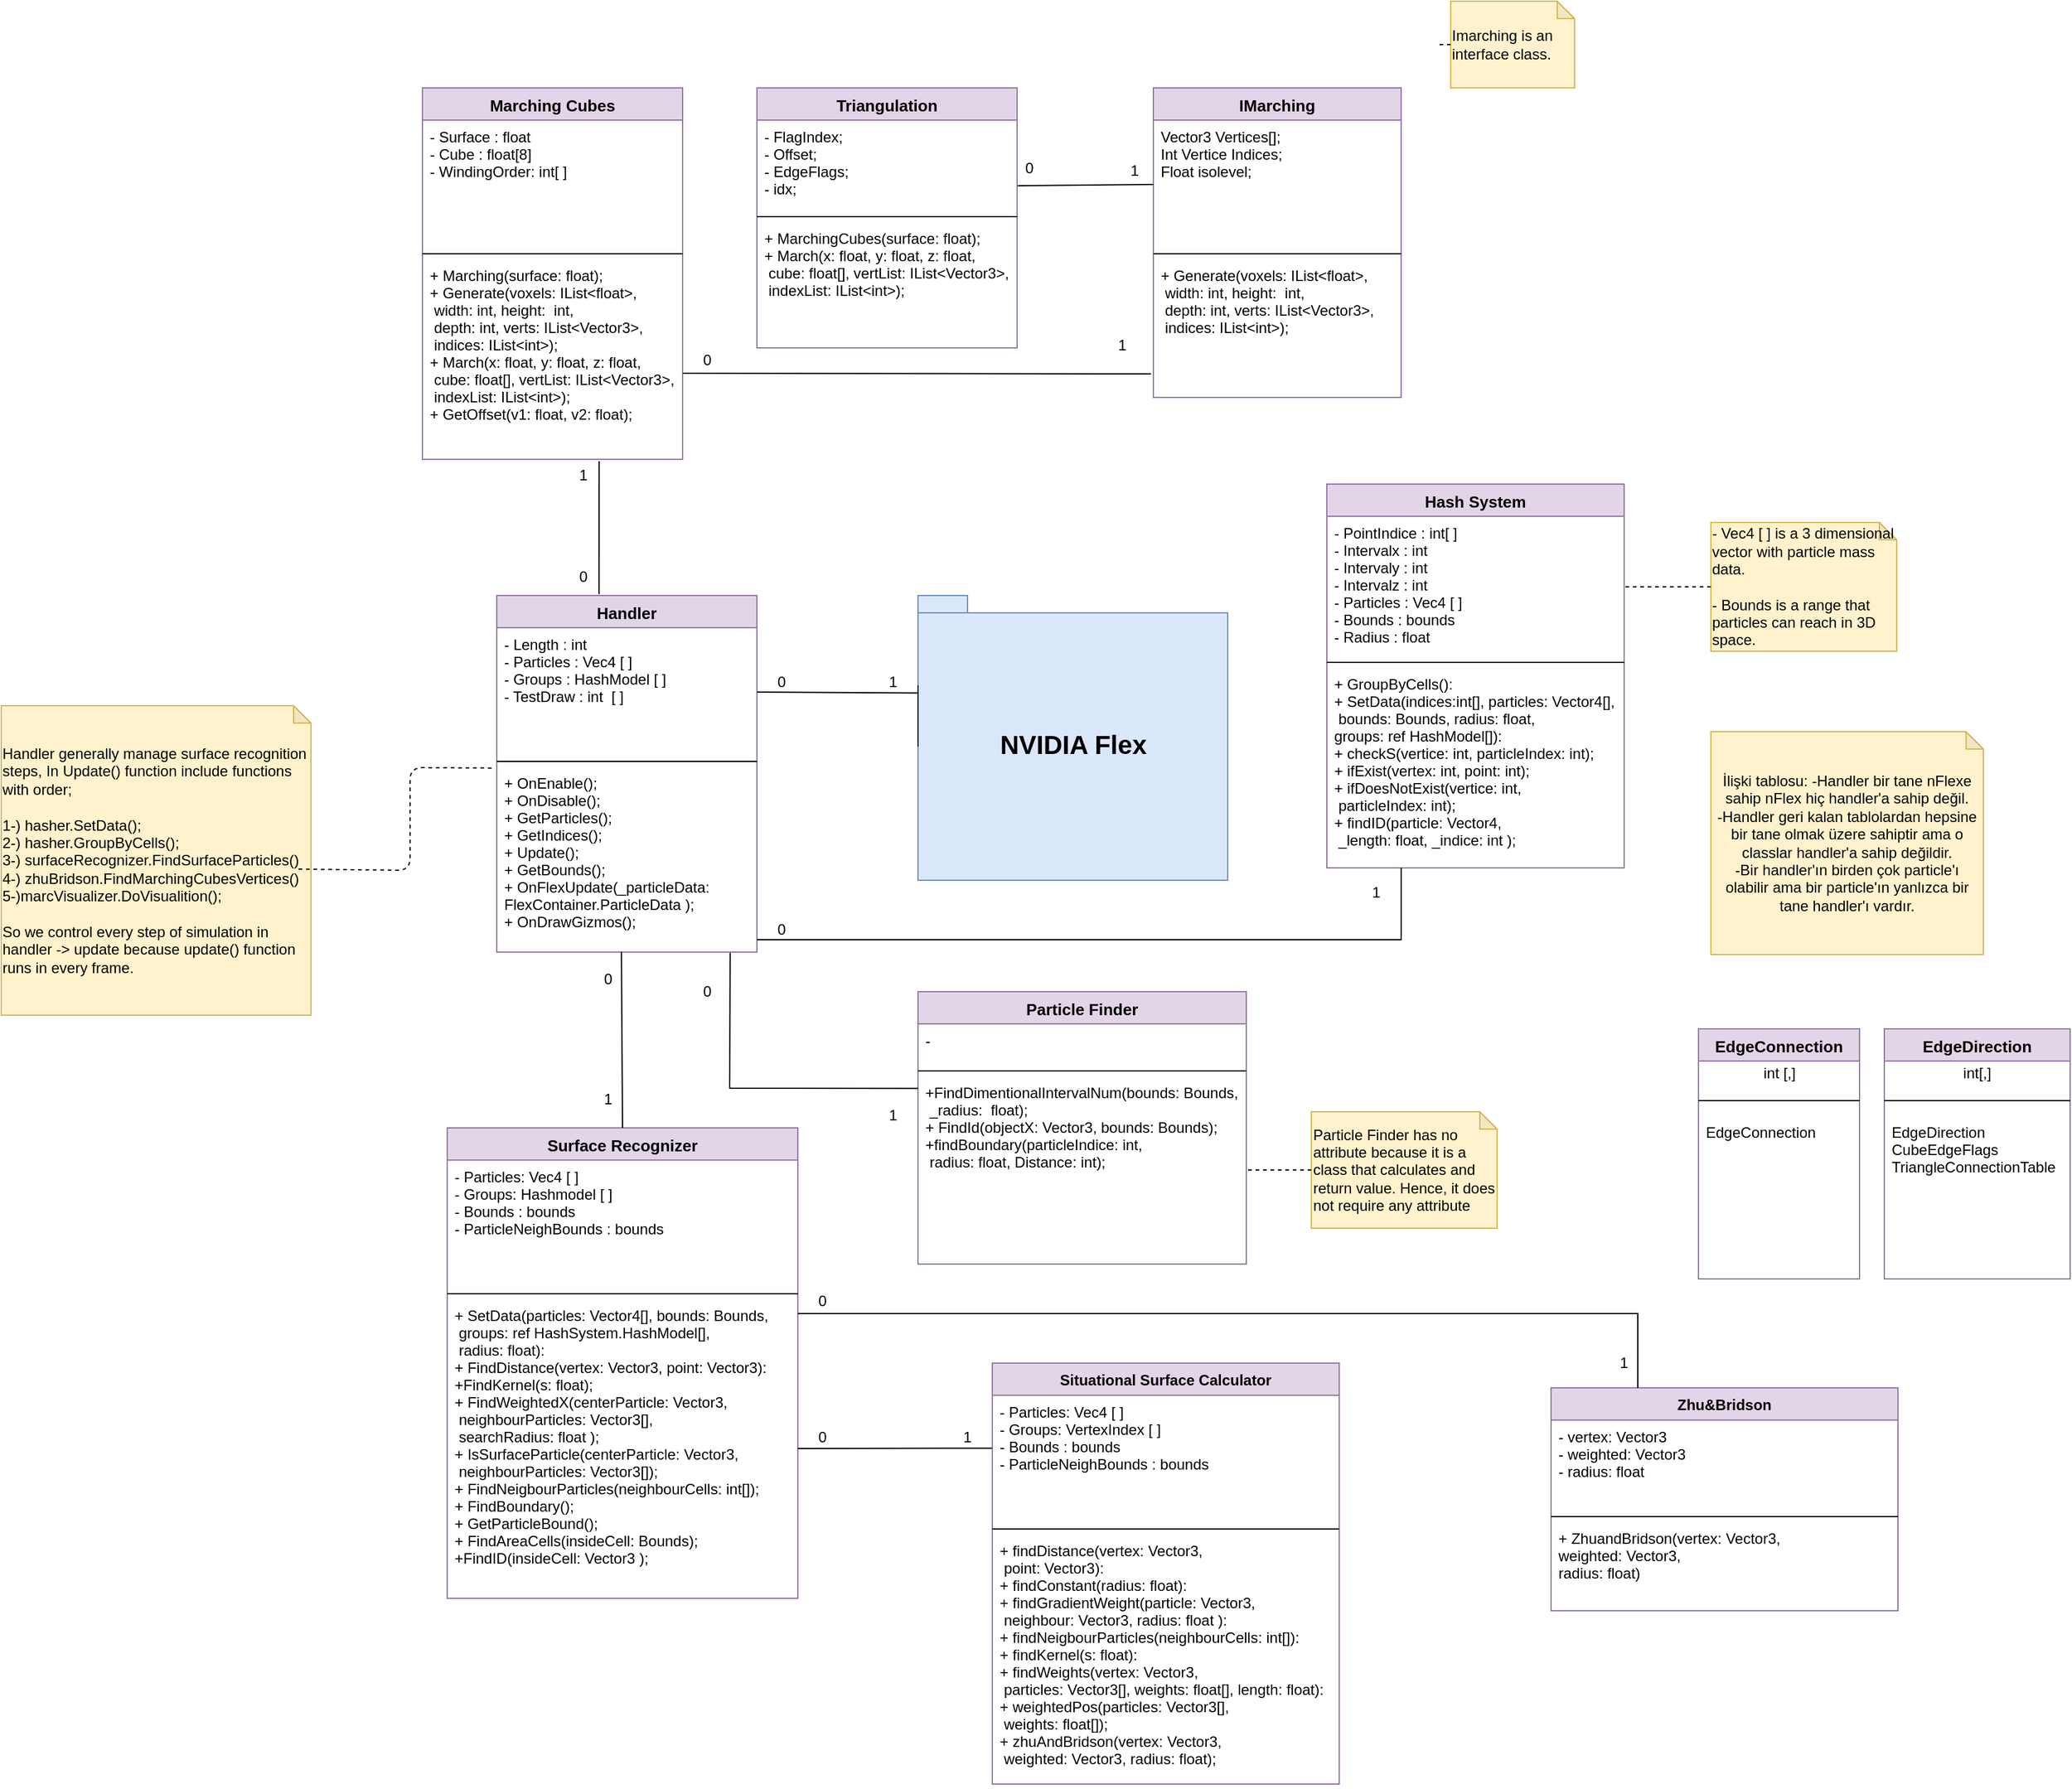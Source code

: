 <mxfile version="12.8.4" type="device"><diagram id="T9BTe3iw_ScUxKyrIGR0" name="Page-1"><mxGraphModel dx="2048" dy="1856" grid="1" gridSize="10" guides="1" tooltips="1" connect="1" arrows="1" fold="1" page="1" pageScale="1" pageWidth="827" pageHeight="1169" math="0" shadow="0"><root><mxCell id="0"/><mxCell id="1" parent="0"/><mxCell id="y9BDnvYRPNhhjHv-2WDC-1" value="Particle Finder" style="swimlane;fontStyle=1;align=center;verticalAlign=top;childLayout=stackLayout;horizontal=1;startSize=26;horizontalStack=0;resizeParent=1;resizeParentMax=0;resizeLast=0;collapsible=1;marginBottom=0;fillColor=#e1d5e7;strokeColor=#9673a6;fontSize=13;" parent="1" vertex="1"><mxGeometry x="730" y="-180" width="265" height="220" as="geometry"/></mxCell><mxCell id="y9BDnvYRPNhhjHv-2WDC-2" value="-" style="text;strokeColor=none;fillColor=none;align=left;verticalAlign=top;spacingLeft=4;spacingRight=4;overflow=hidden;rotatable=0;points=[[0,0.5],[1,0.5]];portConstraint=eastwest;" parent="y9BDnvYRPNhhjHv-2WDC-1" vertex="1"><mxGeometry y="26" width="265" height="34" as="geometry"/></mxCell><mxCell id="y9BDnvYRPNhhjHv-2WDC-3" value="" style="line;strokeWidth=1;fillColor=none;align=left;verticalAlign=middle;spacingTop=-1;spacingLeft=3;spacingRight=3;rotatable=0;labelPosition=right;points=[];portConstraint=eastwest;" parent="y9BDnvYRPNhhjHv-2WDC-1" vertex="1"><mxGeometry y="60" width="265" height="8" as="geometry"/></mxCell><mxCell id="y9BDnvYRPNhhjHv-2WDC-4" value="+FindDimentionalIntervalNum(bounds: Bounds,&#10; _radius:  float);&#10;+ FindId(objectX: Vector3, bounds: Bounds);&#10;+findBoundary(particleIndice: int,&#10; radius: float, Distance: int);" style="text;strokeColor=none;fillColor=none;align=left;verticalAlign=top;spacingLeft=4;spacingRight=4;overflow=hidden;rotatable=0;points=[[0,0.5],[1,0.5]];portConstraint=eastwest;" parent="y9BDnvYRPNhhjHv-2WDC-1" vertex="1"><mxGeometry y="68" width="265" height="152" as="geometry"/></mxCell><mxCell id="y9BDnvYRPNhhjHv-2WDC-5" value="Hash System" style="swimlane;fontStyle=1;align=center;verticalAlign=top;childLayout=stackLayout;horizontal=1;startSize=26;horizontalStack=0;resizeParent=1;resizeParentMax=0;resizeLast=0;collapsible=1;marginBottom=0;fillColor=#e1d5e7;strokeColor=#9673a6;fontSize=13;" parent="1" vertex="1"><mxGeometry x="1060" y="-590" width="240" height="310" as="geometry"/></mxCell><mxCell id="y9BDnvYRPNhhjHv-2WDC-6" value="- PointIndice : int[ ]&#10;- Intervalx : int&#10;- Intervaly : int&#10;- Intervalz : int&#10;- Particles : Vec4 [ ]&#10;- Bounds : bounds&#10;- Radius : float" style="text;strokeColor=none;fillColor=none;align=left;verticalAlign=top;spacingLeft=4;spacingRight=4;overflow=hidden;rotatable=0;points=[[0,0.5],[1,0.5]];portConstraint=eastwest;" parent="y9BDnvYRPNhhjHv-2WDC-5" vertex="1"><mxGeometry y="26" width="240" height="114" as="geometry"/></mxCell><mxCell id="y9BDnvYRPNhhjHv-2WDC-7" value="" style="line;strokeWidth=1;fillColor=none;align=left;verticalAlign=middle;spacingTop=-1;spacingLeft=3;spacingRight=3;rotatable=0;labelPosition=right;points=[];portConstraint=eastwest;" parent="y9BDnvYRPNhhjHv-2WDC-5" vertex="1"><mxGeometry y="140" width="240" height="8" as="geometry"/></mxCell><mxCell id="y9BDnvYRPNhhjHv-2WDC-8" value="+ GroupByCells():&#10;+ SetData(indices:int[], particles: Vector4[],&#10; bounds: Bounds, radius: float,&#10;groups: ref HashModel[]): &#10;+ checkS(vertice: int, particleIndex: int);&#10;+ ifExist(vertex: int, point: int);&#10;+ ifDoesNotExist(vertice: int,&#10; particleIndex: int);&#10;+ findID(particle: Vector4,&#10; _length: float, _indice: int );" style="text;strokeColor=none;fillColor=none;align=left;verticalAlign=top;spacingLeft=4;spacingRight=4;overflow=hidden;rotatable=0;points=[[0,0.5],[1,0.5]];portConstraint=eastwest;" parent="y9BDnvYRPNhhjHv-2WDC-5" vertex="1"><mxGeometry y="148" width="240" height="162" as="geometry"/></mxCell><mxCell id="y9BDnvYRPNhhjHv-2WDC-9" value="Surface Recognizer" style="swimlane;fontStyle=1;align=center;verticalAlign=top;childLayout=stackLayout;horizontal=1;startSize=26;horizontalStack=0;resizeParent=1;resizeParentMax=0;resizeLast=0;collapsible=1;marginBottom=0;fillColor=#e1d5e7;strokeColor=#9673a6;fontSize=13;" parent="1" vertex="1"><mxGeometry x="350" y="-70" width="283" height="380" as="geometry"/></mxCell><mxCell id="y9BDnvYRPNhhjHv-2WDC-10" value="- Particles: Vec4 [ ]&#10;- Groups: Hashmodel [ ]&#10;- Bounds : bounds&#10;- ParticleNeighBounds : bounds" style="text;strokeColor=none;fillColor=none;align=left;verticalAlign=top;spacingLeft=4;spacingRight=4;overflow=hidden;rotatable=0;points=[[0,0.5],[1,0.5]];portConstraint=eastwest;fontStyle=0" parent="y9BDnvYRPNhhjHv-2WDC-9" vertex="1"><mxGeometry y="26" width="283" height="104" as="geometry"/></mxCell><mxCell id="y9BDnvYRPNhhjHv-2WDC-11" value="" style="line;strokeWidth=1;fillColor=none;align=left;verticalAlign=middle;spacingTop=-1;spacingLeft=3;spacingRight=3;rotatable=0;labelPosition=right;points=[];portConstraint=eastwest;" parent="y9BDnvYRPNhhjHv-2WDC-9" vertex="1"><mxGeometry y="130" width="283" height="8" as="geometry"/></mxCell><mxCell id="y9BDnvYRPNhhjHv-2WDC-12" value="+ SetData(particles: Vector4[], bounds: Bounds,&#10; groups: ref HashSystem.HashModel[],&#10; radius: float):&#10;+ FindDistance(vertex: Vector3, point: Vector3):&#10;+FindKernel(s: float); &#10;+ FindWeightedX(centerParticle: Vector3,&#10; neighbourParticles: Vector3[],&#10; searchRadius: float );&#10;+ IsSurfaceParticle(centerParticle: Vector3,&#10; neighbourParticles: Vector3[]);&#10;+ FindNeigbourParticles(neighbourCells: int[]);&#10;+ FindBoundary();&#10;+ GetParticleBound();&#10;+ FindAreaCells(insideCell: Bounds);&#10;+FindID(insideCell: Vector3 );&#10;" style="text;strokeColor=none;fillColor=none;align=left;verticalAlign=top;spacingLeft=4;spacingRight=4;overflow=hidden;rotatable=0;points=[[0,0.5],[1,0.5]];portConstraint=eastwest;" parent="y9BDnvYRPNhhjHv-2WDC-9" vertex="1"><mxGeometry y="138" width="283" height="242" as="geometry"/></mxCell><mxCell id="y9BDnvYRPNhhjHv-2WDC-13" value="Situational Surface Calculator" style="swimlane;fontStyle=1;align=center;verticalAlign=top;childLayout=stackLayout;horizontal=1;startSize=26;horizontalStack=0;resizeParent=1;resizeParentMax=0;resizeLast=0;collapsible=1;marginBottom=0;fillColor=#e1d5e7;strokeColor=#9673a6;" parent="1" vertex="1"><mxGeometry x="790" y="120" width="280" height="340" as="geometry"/></mxCell><mxCell id="y9BDnvYRPNhhjHv-2WDC-14" value="- Particles: Vec4 [ ]&#10;- Groups: VertexIndex [ ]&#10;- Bounds : bounds&#10;- ParticleNeighBounds : bounds" style="text;strokeColor=none;fillColor=none;align=left;verticalAlign=top;spacingLeft=4;spacingRight=4;overflow=hidden;rotatable=0;points=[[0,0.5],[1,0.5]];portConstraint=eastwest;" parent="y9BDnvYRPNhhjHv-2WDC-13" vertex="1"><mxGeometry y="26" width="280" height="104" as="geometry"/></mxCell><mxCell id="y9BDnvYRPNhhjHv-2WDC-15" value="" style="line;strokeWidth=1;fillColor=none;align=left;verticalAlign=middle;spacingTop=-1;spacingLeft=3;spacingRight=3;rotatable=0;labelPosition=right;points=[];portConstraint=eastwest;" parent="y9BDnvYRPNhhjHv-2WDC-13" vertex="1"><mxGeometry y="130" width="280" height="8" as="geometry"/></mxCell><mxCell id="y9BDnvYRPNhhjHv-2WDC-16" value="+ findDistance(vertex: Vector3,&#10; point: Vector3):&#10;+ findConstant(radius: float):&#10;+ findGradientWeight(particle: Vector3,&#10; neighbour: Vector3, radius: float ):&#10;+ findNeigbourParticles(neighbourCells: int[]):&#10;+ findKernel(s: float):&#10;+ findWeights(vertex: Vector3,&#10; particles: Vector3[], weights: float[], length: float):&#10;+ weightedPos(particles: Vector3[],&#10; weights: float[]);&#10;+ zhuAndBridson(vertex: Vector3,&#10; weighted: Vector3, radius: float);" style="text;strokeColor=none;fillColor=none;align=left;verticalAlign=top;spacingLeft=4;spacingRight=4;overflow=hidden;rotatable=0;points=[[0,0.5],[1,0.5]];portConstraint=eastwest;" parent="y9BDnvYRPNhhjHv-2WDC-13" vertex="1"><mxGeometry y="138" width="280" height="202" as="geometry"/></mxCell><mxCell id="y9BDnvYRPNhhjHv-2WDC-21" value="Marching Cubes" style="swimlane;fontStyle=1;align=center;verticalAlign=top;childLayout=stackLayout;horizontal=1;startSize=26;horizontalStack=0;resizeParent=1;resizeParentMax=0;resizeLast=0;collapsible=1;marginBottom=0;fillColor=#e1d5e7;strokeColor=#9673a6;fontSize=13;" parent="1" vertex="1"><mxGeometry x="330" y="-910" width="210" height="300" as="geometry"/></mxCell><mxCell id="y9BDnvYRPNhhjHv-2WDC-22" value="- Surface : float&#10;- Cube : float[8]&#10;- WindingOrder: int[ ]" style="text;strokeColor=none;fillColor=none;align=left;verticalAlign=top;spacingLeft=4;spacingRight=4;overflow=hidden;rotatable=0;points=[[0,0.5],[1,0.5]];portConstraint=eastwest;" parent="y9BDnvYRPNhhjHv-2WDC-21" vertex="1"><mxGeometry y="26" width="210" height="104" as="geometry"/></mxCell><mxCell id="y9BDnvYRPNhhjHv-2WDC-23" value="" style="line;strokeWidth=1;fillColor=none;align=left;verticalAlign=middle;spacingTop=-1;spacingLeft=3;spacingRight=3;rotatable=0;labelPosition=right;points=[];portConstraint=eastwest;" parent="y9BDnvYRPNhhjHv-2WDC-21" vertex="1"><mxGeometry y="130" width="210" height="8" as="geometry"/></mxCell><mxCell id="y9BDnvYRPNhhjHv-2WDC-24" value="+ Marching(surface: float);&#10;+ Generate(voxels: IList&lt;float&gt;,&#10; width: int, height:  int,&#10; depth: int, verts: IList&lt;Vector3&gt;,&#10; indices: IList&lt;int&gt;);&#10;+ March(x: float, y: float, z: float,&#10; cube: float[], vertList: IList&lt;Vector3&gt;,&#10; indexList: IList&lt;int&gt;);&#10;+ GetOffset(v1: float, v2: float);" style="text;strokeColor=none;fillColor=none;align=left;verticalAlign=top;spacingLeft=4;spacingRight=4;overflow=hidden;rotatable=0;points=[[0,0.5],[1,0.5]];portConstraint=eastwest;" parent="y9BDnvYRPNhhjHv-2WDC-21" vertex="1"><mxGeometry y="138" width="210" height="162" as="geometry"/></mxCell><mxCell id="y9BDnvYRPNhhjHv-2WDC-25" value="Triangulation" style="swimlane;fontStyle=1;align=center;verticalAlign=top;childLayout=stackLayout;horizontal=1;startSize=26;horizontalStack=0;resizeParent=1;resizeParentMax=0;resizeLast=0;collapsible=1;marginBottom=0;fillColor=#e1d5e7;strokeColor=#9673a6;fontSize=13;" parent="1" vertex="1"><mxGeometry x="600" y="-910" width="210" height="210" as="geometry"/></mxCell><mxCell id="y9BDnvYRPNhhjHv-2WDC-26" value="- FlagIndex;&#10;- Offset;&#10;- EdgeFlags; &#10;- idx;" style="text;strokeColor=none;fillColor=none;align=left;verticalAlign=top;spacingLeft=4;spacingRight=4;overflow=hidden;rotatable=0;points=[[0,0.5],[1,0.5]];portConstraint=eastwest;" parent="y9BDnvYRPNhhjHv-2WDC-25" vertex="1"><mxGeometry y="26" width="210" height="74" as="geometry"/></mxCell><mxCell id="y9BDnvYRPNhhjHv-2WDC-27" value="" style="line;strokeWidth=1;fillColor=none;align=left;verticalAlign=middle;spacingTop=-1;spacingLeft=3;spacingRight=3;rotatable=0;labelPosition=right;points=[];portConstraint=eastwest;" parent="y9BDnvYRPNhhjHv-2WDC-25" vertex="1"><mxGeometry y="100" width="210" height="8" as="geometry"/></mxCell><mxCell id="y9BDnvYRPNhhjHv-2WDC-28" value="+ MarchingCubes(surface: float);&#10;+ March(x: float, y: float, z: float,&#10; cube: float[], vertList: IList&lt;Vector3&gt;,&#10; indexList: IList&lt;int&gt;);" style="text;strokeColor=none;fillColor=none;align=left;verticalAlign=top;spacingLeft=4;spacingRight=4;overflow=hidden;rotatable=0;points=[[0,0.5],[1,0.5]];portConstraint=eastwest;" parent="y9BDnvYRPNhhjHv-2WDC-25" vertex="1"><mxGeometry y="108" width="210" height="102" as="geometry"/></mxCell><mxCell id="y9BDnvYRPNhhjHv-2WDC-34" value="&lt;span style=&quot;text-align: left ; white-space: normal&quot;&gt;İlişki tablosu: -&lt;/span&gt;&lt;span style=&quot;text-align: left ; white-space: normal&quot;&gt;Handler bir tane nFlexe sahip nFlex hiç handler'a sahip değil.&lt;br&gt;-&lt;/span&gt;&lt;span style=&quot;text-align: left ; white-space: normal&quot;&gt;Handler geri kalan tablolardan hepsine bir tane olmak üzere sahiptir ama o classlar handler'a sahip değildir.&lt;br&gt;-&lt;/span&gt;&lt;span style=&quot;text-align: left ; white-space: normal&quot;&gt;Bir handler'ın birden çok particle'ı olabilir ama bir particle'ın yanlızca bir tane handler'ı vardır.&lt;br&gt;&lt;/span&gt;" style="shape=note;whiteSpace=wrap;html=1;backgroundOutline=1;darkOpacity=0.05;size=14;fillColor=#fff2cc;strokeColor=#d6b656;" parent="1" vertex="1"><mxGeometry x="1370" y="-390" width="220" height="180" as="geometry"/></mxCell><mxCell id="y9BDnvYRPNhhjHv-2WDC-35" value="&lt;div style=&quot;text-align: left&quot;&gt;-&lt;b&gt;&amp;nbsp;&lt;/b&gt;Vec4 [ ] is a 3 dimensional vector with particle mass data.&lt;/div&gt;&lt;div style=&quot;text-align: left&quot;&gt;&lt;br&gt;&lt;/div&gt;&lt;div style=&quot;text-align: left&quot;&gt;- Bounds is a range that particles can reach in 3D space.&lt;/div&gt;" style="shape=note;whiteSpace=wrap;html=1;backgroundOutline=1;darkOpacity=0.05;size=14;fillColor=#fff2cc;strokeColor=#d6b656;" parent="1" vertex="1"><mxGeometry x="1370" y="-559" width="150" height="104" as="geometry"/></mxCell><mxCell id="y9BDnvYRPNhhjHv-2WDC-36" value="" style="endArrow=none;dashed=1;html=1;entryX=1;entryY=0.5;entryDx=0;entryDy=0;exitX=0;exitY=0.5;exitDx=0;exitDy=0;exitPerimeter=0;" parent="1" source="y9BDnvYRPNhhjHv-2WDC-35" target="y9BDnvYRPNhhjHv-2WDC-6" edge="1"><mxGeometry width="50" height="50" relative="1" as="geometry"><mxPoint x="130" y="210" as="sourcePoint"/><mxPoint x="180" y="160" as="targetPoint"/></mxGeometry></mxCell><mxCell id="y9BDnvYRPNhhjHv-2WDC-39" value="&lt;font style=&quot;font-size: 21px&quot;&gt;NVIDIA Flex&lt;/font&gt;" style="shape=folder;fontStyle=1;spacingTop=10;tabWidth=40;tabHeight=14;tabPosition=left;html=1;fillColor=#dae8fc;strokeColor=#6c8ebf;" parent="1" vertex="1"><mxGeometry x="730" y="-500" width="250" height="230" as="geometry"/></mxCell><mxCell id="y9BDnvYRPNhhjHv-2WDC-40" value="IMarching" style="swimlane;fontStyle=1;align=center;verticalAlign=top;childLayout=stackLayout;horizontal=1;startSize=26;horizontalStack=0;resizeParent=1;resizeParentMax=0;resizeLast=0;collapsible=1;marginBottom=0;fillColor=#e1d5e7;strokeColor=#9673a6;fontSize=13;" parent="1" vertex="1"><mxGeometry x="920" y="-910" width="200" height="250" as="geometry"/></mxCell><mxCell id="y9BDnvYRPNhhjHv-2WDC-41" value="Vector3 Vertices[];&#10;Int Vertice Indices;&#10;Float isolevel;" style="text;strokeColor=none;fillColor=none;align=left;verticalAlign=top;spacingLeft=4;spacingRight=4;overflow=hidden;rotatable=0;points=[[0,0.5],[1,0.5]];portConstraint=eastwest;" parent="y9BDnvYRPNhhjHv-2WDC-40" vertex="1"><mxGeometry y="26" width="200" height="104" as="geometry"/></mxCell><mxCell id="y9BDnvYRPNhhjHv-2WDC-42" value="" style="line;strokeWidth=1;fillColor=none;align=left;verticalAlign=middle;spacingTop=-1;spacingLeft=3;spacingRight=3;rotatable=0;labelPosition=right;points=[];portConstraint=eastwest;" parent="y9BDnvYRPNhhjHv-2WDC-40" vertex="1"><mxGeometry y="130" width="200" height="8" as="geometry"/></mxCell><mxCell id="y9BDnvYRPNhhjHv-2WDC-43" value="+ Generate(voxels: IList&lt;float&gt;,&#10; width: int, height:  int,&#10; depth: int, verts: IList&lt;Vector3&gt;,&#10; indices: IList&lt;int&gt;);" style="text;strokeColor=none;fillColor=none;align=left;verticalAlign=top;spacingLeft=4;spacingRight=4;overflow=hidden;rotatable=0;points=[[0,0.5],[1,0.5]];portConstraint=eastwest;" parent="y9BDnvYRPNhhjHv-2WDC-40" vertex="1"><mxGeometry y="138" width="200" height="112" as="geometry"/></mxCell><mxCell id="y9BDnvYRPNhhjHv-2WDC-44" value="&lt;div style=&quot;text-align: left&quot;&gt;Imarching is an interface class.&lt;/div&gt;" style="shape=note;whiteSpace=wrap;html=1;backgroundOutline=1;darkOpacity=0.05;size=14;fillColor=#fff2cc;strokeColor=#d6b656;" parent="1" vertex="1"><mxGeometry x="1160" y="-980" width="100" height="70" as="geometry"/></mxCell><mxCell id="y9BDnvYRPNhhjHv-2WDC-45" value="" style="endArrow=none;dashed=1;html=1;fontSize=13;entryX=1;entryY=0.5;entryDx=0;entryDy=0;exitX=0;exitY=0.5;exitDx=0;exitDy=0;exitPerimeter=0;" parent="1" source="y9BDnvYRPNhhjHv-2WDC-44" edge="1"><mxGeometry width="50" height="50" relative="1" as="geometry"><mxPoint x="1120" y="-643" as="sourcePoint"/><mxPoint x="1150.0" y="-945" as="targetPoint"/></mxGeometry></mxCell><mxCell id="y9BDnvYRPNhhjHv-2WDC-50" value="Handler" style="swimlane;fontStyle=1;align=center;verticalAlign=top;childLayout=stackLayout;horizontal=1;startSize=26;horizontalStack=0;resizeParent=1;resizeParentMax=0;resizeLast=0;collapsible=1;marginBottom=0;fillColor=#e1d5e7;strokeColor=#9673a6;fontSize=13;" parent="1" vertex="1"><mxGeometry x="390" y="-500" width="210" height="288" as="geometry"/></mxCell><mxCell id="y9BDnvYRPNhhjHv-2WDC-51" value="- Length : int &#10;- Particles : Vec4 [ ]&#10;- Groups : HashModel [ ]&#10;- TestDraw : int  [ ]" style="text;strokeColor=none;fillColor=none;align=left;verticalAlign=top;spacingLeft=4;spacingRight=4;overflow=hidden;rotatable=0;points=[[0,0.5],[1,0.5]];portConstraint=eastwest;" parent="y9BDnvYRPNhhjHv-2WDC-50" vertex="1"><mxGeometry y="26" width="210" height="104" as="geometry"/></mxCell><mxCell id="y9BDnvYRPNhhjHv-2WDC-52" value="" style="line;strokeWidth=1;fillColor=none;align=left;verticalAlign=middle;spacingTop=-1;spacingLeft=3;spacingRight=3;rotatable=0;labelPosition=right;points=[];portConstraint=eastwest;" parent="y9BDnvYRPNhhjHv-2WDC-50" vertex="1"><mxGeometry y="130" width="210" height="8" as="geometry"/></mxCell><mxCell id="y9BDnvYRPNhhjHv-2WDC-53" value="+ OnEnable();&#10;+ OnDisable();&#10;+ GetParticles();&#10;+ GetIndices();&#10;+ Update(); &#10;+ GetBounds();&#10;+ OnFlexUpdate(_particleData: &#10;FlexContainer.ParticleData );&#10;+ OnDrawGizmos();" style="text;strokeColor=none;fillColor=none;align=left;verticalAlign=top;spacingLeft=4;spacingRight=4;overflow=hidden;rotatable=0;points=[[0,0.5],[1,0.5]];portConstraint=eastwest;" parent="y9BDnvYRPNhhjHv-2WDC-50" vertex="1"><mxGeometry y="138" width="210" height="150" as="geometry"/></mxCell><mxCell id="xRmzYxv7kBpaJX2PlpsJ-1" value="&lt;div style=&quot;text-align: left&quot;&gt;Particle Finder has no attribute because it is a class that calculates and return value. Hence, it does not require any attribute&lt;/div&gt;" style="shape=note;whiteSpace=wrap;html=1;backgroundOutline=1;darkOpacity=0.05;size=14;fillColor=#fff2cc;strokeColor=#d6b656;" parent="1" vertex="1"><mxGeometry x="1047.5" y="-83" width="150" height="94" as="geometry"/></mxCell><mxCell id="xRmzYxv7kBpaJX2PlpsJ-2" value="" style="endArrow=none;dashed=1;html=1;entryX=1;entryY=0.5;entryDx=0;entryDy=0;exitX=0;exitY=0.5;exitDx=0;exitDy=0;exitPerimeter=0;" parent="1" source="xRmzYxv7kBpaJX2PlpsJ-1" target="y9BDnvYRPNhhjHv-2WDC-4" edge="1"><mxGeometry width="50" height="50" relative="1" as="geometry"><mxPoint x="245" y="-201" as="sourcePoint"/><mxPoint x="385" y="-368" as="targetPoint"/></mxGeometry></mxCell><mxCell id="xRmzYxv7kBpaJX2PlpsJ-4" value="EdgeConnection" style="swimlane;fontStyle=1;align=center;verticalAlign=top;childLayout=stackLayout;horizontal=1;startSize=26;horizontalStack=0;resizeParent=1;resizeParentMax=0;resizeLast=0;collapsible=1;marginBottom=0;fillColor=#e1d5e7;strokeColor=#9673a6;fontSize=13;" parent="1" vertex="1"><mxGeometry x="1360" y="-150" width="130" height="202" as="geometry"/></mxCell><mxCell id="xRmzYxv7kBpaJX2PlpsJ-13" value="int [,]" style="text;html=1;align=center;verticalAlign=middle;resizable=0;points=[];autosize=1;" parent="xRmzYxv7kBpaJX2PlpsJ-4" vertex="1"><mxGeometry y="26" width="130" height="20" as="geometry"/></mxCell><mxCell id="xRmzYxv7kBpaJX2PlpsJ-6" value="" style="line;strokeWidth=1;fillColor=none;align=left;verticalAlign=middle;spacingTop=-1;spacingLeft=3;spacingRight=3;rotatable=0;labelPosition=right;points=[];portConstraint=eastwest;" parent="xRmzYxv7kBpaJX2PlpsJ-4" vertex="1"><mxGeometry y="46" width="130" height="24" as="geometry"/></mxCell><mxCell id="xRmzYxv7kBpaJX2PlpsJ-7" value="EdgeConnection" style="text;strokeColor=none;fillColor=none;align=left;verticalAlign=top;spacingLeft=4;spacingRight=4;overflow=hidden;rotatable=0;points=[[0,0.5],[1,0.5]];portConstraint=eastwest;" parent="xRmzYxv7kBpaJX2PlpsJ-4" vertex="1"><mxGeometry y="70" width="130" height="132" as="geometry"/></mxCell><mxCell id="xRmzYxv7kBpaJX2PlpsJ-9" value="EdgeDirection" style="swimlane;fontStyle=1;align=center;verticalAlign=top;childLayout=stackLayout;horizontal=1;startSize=26;horizontalStack=0;resizeParent=1;resizeParentMax=0;resizeLast=0;collapsible=1;marginBottom=0;fillColor=#e1d5e7;strokeColor=#9673a6;fontSize=13;" parent="1" vertex="1"><mxGeometry x="1510" y="-150" width="150" height="202" as="geometry"/></mxCell><mxCell id="xRmzYxv7kBpaJX2PlpsJ-16" value="int[,]" style="text;html=1;strokeColor=none;fillColor=none;align=center;verticalAlign=middle;whiteSpace=wrap;rounded=0;" parent="xRmzYxv7kBpaJX2PlpsJ-9" vertex="1"><mxGeometry y="26" width="150" height="20" as="geometry"/></mxCell><mxCell id="xRmzYxv7kBpaJX2PlpsJ-11" value="" style="line;strokeWidth=1;fillColor=none;align=left;verticalAlign=middle;spacingTop=-1;spacingLeft=3;spacingRight=3;rotatable=0;labelPosition=right;points=[];portConstraint=eastwest;" parent="xRmzYxv7kBpaJX2PlpsJ-9" vertex="1"><mxGeometry y="46" width="150" height="24" as="geometry"/></mxCell><mxCell id="xRmzYxv7kBpaJX2PlpsJ-12" value="EdgeDirection&#10;CubeEdgeFlags&#10;TriangleConnectionTable" style="text;strokeColor=none;fillColor=none;align=left;verticalAlign=top;spacingLeft=4;spacingRight=4;overflow=hidden;rotatable=0;points=[[0,0.5],[1,0.5]];portConstraint=eastwest;" parent="xRmzYxv7kBpaJX2PlpsJ-9" vertex="1"><mxGeometry y="70" width="150" height="132" as="geometry"/></mxCell><mxCell id="xRmzYxv7kBpaJX2PlpsJ-20" value="" style="endArrow=none;html=1;entryX=1;entryY=0.5;entryDx=0;entryDy=0;exitX=1;exitY=0.75;exitDx=0;exitDy=0;rounded=0;" parent="1" target="y9BDnvYRPNhhjHv-2WDC-51" edge="1"><mxGeometry width="50" height="50" relative="1" as="geometry"><mxPoint x="730" y="-421.25" as="sourcePoint"/><mxPoint x="740" y="-220" as="targetPoint"/></mxGeometry></mxCell><mxCell id="xRmzYxv7kBpaJX2PlpsJ-22" value="" style="endArrow=none;html=1;entryX=1;entryY=0.5;entryDx=0;entryDy=0;exitX=0;exitY=0;exitDx=0;exitDy=122;exitPerimeter=0;" parent="1" source="y9BDnvYRPNhhjHv-2WDC-39" edge="1"><mxGeometry width="50" height="50" relative="1" as="geometry"><mxPoint x="730" y="-418" as="sourcePoint"/><mxPoint x="730" y="-427.5" as="targetPoint"/></mxGeometry></mxCell><mxCell id="xRmzYxv7kBpaJX2PlpsJ-25" value="0" style="text;html=1;strokeColor=none;fillColor=none;align=center;verticalAlign=middle;whiteSpace=wrap;rounded=0;" parent="1" vertex="1"><mxGeometry x="600" y="-440" width="40" height="20" as="geometry"/></mxCell><mxCell id="xRmzYxv7kBpaJX2PlpsJ-26" value="1" style="text;html=1;strokeColor=none;fillColor=none;align=center;verticalAlign=middle;whiteSpace=wrap;rounded=0;" parent="1" vertex="1"><mxGeometry x="690" y="-440" width="40" height="20" as="geometry"/></mxCell><mxCell id="xRmzYxv7kBpaJX2PlpsJ-33" value="" style="endArrow=none;html=1;entryX=0.393;entryY=-0.004;entryDx=0;entryDy=0;exitX=0.679;exitY=1.009;exitDx=0;exitDy=0;exitPerimeter=0;entryPerimeter=0;rounded=0;" parent="1" source="y9BDnvYRPNhhjHv-2WDC-24" target="y9BDnvYRPNhhjHv-2WDC-50" edge="1"><mxGeometry width="50" height="50" relative="1" as="geometry"><mxPoint x="610" y="-581.25" as="sourcePoint"/><mxPoint x="480" y="-582" as="targetPoint"/></mxGeometry></mxCell><mxCell id="xRmzYxv7kBpaJX2PlpsJ-34" value="0" style="text;html=1;strokeColor=none;fillColor=none;align=center;verticalAlign=middle;whiteSpace=wrap;rounded=0;" parent="1" vertex="1"><mxGeometry x="450" y="-520" width="20" height="10" as="geometry"/></mxCell><mxCell id="xRmzYxv7kBpaJX2PlpsJ-35" value="1" style="text;html=1;strokeColor=none;fillColor=none;align=center;verticalAlign=middle;whiteSpace=wrap;rounded=0;" parent="1" vertex="1"><mxGeometry x="445" y="-604" width="30" height="14" as="geometry"/></mxCell><mxCell id="xRmzYxv7kBpaJX2PlpsJ-39" value="" style="endArrow=none;html=1;exitX=0;exitY=0.5;exitDx=0;exitDy=0;entryX=1.003;entryY=0.717;entryDx=0;entryDy=0;rounded=0;entryPerimeter=0;" parent="1" source="y9BDnvYRPNhhjHv-2WDC-41" target="y9BDnvYRPNhhjHv-2WDC-26" edge="1"><mxGeometry width="50" height="50" relative="1" as="geometry"><mxPoint x="877.59" y="-656.452" as="sourcePoint"/><mxPoint x="798.63" y="-455.0" as="targetPoint"/></mxGeometry></mxCell><mxCell id="xRmzYxv7kBpaJX2PlpsJ-40" value="0" style="text;html=1;strokeColor=none;fillColor=none;align=center;verticalAlign=middle;whiteSpace=wrap;rounded=0;" parent="1" vertex="1"><mxGeometry x="810" y="-850" width="20" height="10" as="geometry"/></mxCell><mxCell id="xRmzYxv7kBpaJX2PlpsJ-41" value="1" style="text;html=1;strokeColor=none;fillColor=none;align=center;verticalAlign=middle;whiteSpace=wrap;rounded=0;" parent="1" vertex="1"><mxGeometry x="890" y="-850.0" width="30" height="14" as="geometry"/></mxCell><mxCell id="xRmzYxv7kBpaJX2PlpsJ-42" value="" style="endArrow=none;html=1;entryX=1;entryY=0.921;entryDx=0;entryDy=0;entryPerimeter=0;rounded=0;" parent="1" edge="1"><mxGeometry width="50" height="50" relative="1" as="geometry"><mxPoint x="1120" y="-280" as="sourcePoint"/><mxPoint x="600" y="-222.008" as="targetPoint"/><Array as="points"><mxPoint x="1120" y="-222"/></Array></mxGeometry></mxCell><mxCell id="xRmzYxv7kBpaJX2PlpsJ-43" value="0" style="text;html=1;strokeColor=none;fillColor=none;align=center;verticalAlign=middle;whiteSpace=wrap;rounded=0;" parent="1" vertex="1"><mxGeometry x="600" y="-240" width="40" height="20" as="geometry"/></mxCell><mxCell id="xRmzYxv7kBpaJX2PlpsJ-44" value="1" style="text;html=1;strokeColor=none;fillColor=none;align=center;verticalAlign=middle;whiteSpace=wrap;rounded=0;" parent="1" vertex="1"><mxGeometry x="1080" y="-270" width="40" height="20" as="geometry"/></mxCell><mxCell id="xRmzYxv7kBpaJX2PlpsJ-48" value="" style="endArrow=none;html=1;entryX=0.479;entryY=0.999;entryDx=0;entryDy=0;exitX=0.5;exitY=0;exitDx=0;exitDy=0;rounded=0;entryPerimeter=0;" parent="1" source="y9BDnvYRPNhhjHv-2WDC-9" target="y9BDnvYRPNhhjHv-2WDC-53" edge="1"><mxGeometry width="50" height="50" relative="1" as="geometry"><mxPoint x="300" y="-111.25" as="sourcePoint"/><mxPoint x="170" y="-112" as="targetPoint"/></mxGeometry></mxCell><mxCell id="xRmzYxv7kBpaJX2PlpsJ-49" value="0" style="text;html=1;strokeColor=none;fillColor=none;align=center;verticalAlign=middle;whiteSpace=wrap;rounded=0;" parent="1" vertex="1"><mxGeometry x="460" y="-200" width="40" height="20" as="geometry"/></mxCell><mxCell id="xRmzYxv7kBpaJX2PlpsJ-50" value="1" style="text;html=1;strokeColor=none;fillColor=none;align=center;verticalAlign=middle;whiteSpace=wrap;rounded=0;" parent="1" vertex="1"><mxGeometry x="460" y="-103" width="40" height="20" as="geometry"/></mxCell><mxCell id="xRmzYxv7kBpaJX2PlpsJ-53" value="" style="endArrow=none;html=1;entryX=0.897;entryY=1.004;entryDx=0;entryDy=0;exitX=0;exitY=0.067;exitDx=0;exitDy=0;rounded=0;entryPerimeter=0;exitPerimeter=0;" parent="1" source="y9BDnvYRPNhhjHv-2WDC-4" target="y9BDnvYRPNhhjHv-2WDC-53" edge="1"><mxGeometry width="50" height="50" relative="1" as="geometry"><mxPoint x="671.5" y="-39.85" as="sourcePoint"/><mxPoint x="670.59" y="-180.002" as="targetPoint"/><Array as="points"><mxPoint x="578" y="-102"/></Array></mxGeometry></mxCell><mxCell id="xRmzYxv7kBpaJX2PlpsJ-54" value="0" style="text;html=1;strokeColor=none;fillColor=none;align=center;verticalAlign=middle;whiteSpace=wrap;rounded=0;" parent="1" vertex="1"><mxGeometry x="540" y="-190" width="40" height="20" as="geometry"/></mxCell><mxCell id="xRmzYxv7kBpaJX2PlpsJ-55" value="1" style="text;html=1;strokeColor=none;fillColor=none;align=center;verticalAlign=middle;whiteSpace=wrap;rounded=0;" parent="1" vertex="1"><mxGeometry x="690" y="-90" width="40" height="20" as="geometry"/></mxCell><mxCell id="wOIvHeTPIvBmtH7DqiVx-1" value="" style="endArrow=none;html=1;rounded=0;entryX=1.001;entryY=0.571;entryDx=0;entryDy=0;entryPerimeter=0;" parent="1" target="y9BDnvYRPNhhjHv-2WDC-24" edge="1"><mxGeometry width="50" height="50" relative="1" as="geometry"><mxPoint x="918" y="-679" as="sourcePoint"/><mxPoint x="544" y="-670" as="targetPoint"/></mxGeometry></mxCell><mxCell id="wOIvHeTPIvBmtH7DqiVx-2" value="0" style="text;html=1;strokeColor=none;fillColor=none;align=center;verticalAlign=middle;whiteSpace=wrap;rounded=0;" parent="1" vertex="1"><mxGeometry x="550" y="-695.46" width="20" height="10" as="geometry"/></mxCell><mxCell id="wOIvHeTPIvBmtH7DqiVx-3" value="1" style="text;html=1;strokeColor=none;fillColor=none;align=center;verticalAlign=middle;whiteSpace=wrap;rounded=0;" parent="1" vertex="1"><mxGeometry x="880" y="-709.46" width="30" height="14" as="geometry"/></mxCell><mxCell id="wOIvHeTPIvBmtH7DqiVx-8" value="" style="endArrow=none;html=1;entryX=-0.001;entryY=0.411;entryDx=0;entryDy=0;exitX=1;exitY=0.5;exitDx=0;exitDy=0;rounded=0;entryPerimeter=0;" parent="1" source="y9BDnvYRPNhhjHv-2WDC-12" target="y9BDnvYRPNhhjHv-2WDC-14" edge="1"><mxGeometry width="50" height="50" relative="1" as="geometry"><mxPoint x="501.5" y="-60" as="sourcePoint"/><mxPoint x="500.59" y="-200.152" as="targetPoint"/></mxGeometry></mxCell><mxCell id="wOIvHeTPIvBmtH7DqiVx-9" value="1" style="text;html=1;strokeColor=none;fillColor=none;align=center;verticalAlign=middle;whiteSpace=wrap;rounded=0;" parent="1" vertex="1"><mxGeometry x="750" y="170" width="40" height="20" as="geometry"/></mxCell><mxCell id="wOIvHeTPIvBmtH7DqiVx-10" value="0" style="text;html=1;strokeColor=none;fillColor=none;align=center;verticalAlign=middle;whiteSpace=wrap;rounded=0;" parent="1" vertex="1"><mxGeometry x="633" y="170" width="40" height="20" as="geometry"/></mxCell><mxCell id="wOIvHeTPIvBmtH7DqiVx-11" value="Zhu&amp;Bridson" style="swimlane;fontStyle=1;align=center;verticalAlign=top;childLayout=stackLayout;horizontal=1;startSize=26;horizontalStack=0;resizeParent=1;resizeParentMax=0;resizeLast=0;collapsible=1;marginBottom=0;fillColor=#e1d5e7;strokeColor=#9673a6;" parent="1" vertex="1"><mxGeometry x="1241" y="140" width="280" height="180" as="geometry"/></mxCell><mxCell id="wOIvHeTPIvBmtH7DqiVx-12" value="- vertex: Vector3&#10;- weighted: Vector3 &#10;- radius: float " style="text;strokeColor=none;fillColor=none;align=left;verticalAlign=top;spacingLeft=4;spacingRight=4;overflow=hidden;rotatable=0;points=[[0,0.5],[1,0.5]];portConstraint=eastwest;" parent="wOIvHeTPIvBmtH7DqiVx-11" vertex="1"><mxGeometry y="26" width="280" height="74" as="geometry"/></mxCell><mxCell id="wOIvHeTPIvBmtH7DqiVx-13" value="" style="line;strokeWidth=1;fillColor=none;align=left;verticalAlign=middle;spacingTop=-1;spacingLeft=3;spacingRight=3;rotatable=0;labelPosition=right;points=[];portConstraint=eastwest;" parent="wOIvHeTPIvBmtH7DqiVx-11" vertex="1"><mxGeometry y="100" width="280" height="8" as="geometry"/></mxCell><mxCell id="wOIvHeTPIvBmtH7DqiVx-14" value="+ ZhuandBridson(vertex: Vector3, &#10;weighted: Vector3,&#10;radius: float)" style="text;strokeColor=none;fillColor=none;align=left;verticalAlign=top;spacingLeft=4;spacingRight=4;overflow=hidden;rotatable=0;points=[[0,0.5],[1,0.5]];portConstraint=eastwest;" parent="wOIvHeTPIvBmtH7DqiVx-11" vertex="1"><mxGeometry y="108" width="280" height="72" as="geometry"/></mxCell><mxCell id="wOIvHeTPIvBmtH7DqiVx-15" value="" style="endArrow=none;html=1;exitX=0;exitY=1;exitDx=0;exitDy=0;rounded=0;entryX=0.25;entryY=0;entryDx=0;entryDy=0;" parent="1" source="wOIvHeTPIvBmtH7DqiVx-16" target="wOIvHeTPIvBmtH7DqiVx-11" edge="1"><mxGeometry width="50" height="50" relative="1" as="geometry"><mxPoint x="1010" y="70.26" as="sourcePoint"/><mxPoint x="1310" y="80" as="targetPoint"/><Array as="points"><mxPoint x="1311" y="80"/></Array></mxGeometry></mxCell><mxCell id="wOIvHeTPIvBmtH7DqiVx-16" value="0" style="text;html=1;strokeColor=none;fillColor=none;align=center;verticalAlign=middle;whiteSpace=wrap;rounded=0;" parent="1" vertex="1"><mxGeometry x="633" y="60" width="40" height="20" as="geometry"/></mxCell><mxCell id="wOIvHeTPIvBmtH7DqiVx-17" value="1" style="text;html=1;strokeColor=none;fillColor=none;align=center;verticalAlign=middle;whiteSpace=wrap;rounded=0;" parent="1" vertex="1"><mxGeometry x="1280" y="110" width="40" height="20" as="geometry"/></mxCell><mxCell id="dUpptHuKfZmvJqizRelE-1" value="&lt;div style=&quot;text-align: left&quot;&gt;&lt;span&gt;Handler generally manage surface recognition steps, In Update() function include functions with order;&lt;/span&gt;&lt;/div&gt;&lt;div style=&quot;text-align: left&quot;&gt;&lt;span&gt;&lt;br&gt;&lt;/span&gt;&lt;/div&gt;&lt;div style=&quot;text-align: left&quot;&gt;&lt;span&gt;1-) hasher.SetData();&lt;/span&gt;&lt;/div&gt;&lt;div style=&quot;text-align: left&quot;&gt;&lt;span&gt;2-) hasher.GroupByCells();&lt;/span&gt;&lt;/div&gt;&lt;div style=&quot;text-align: left&quot;&gt;&lt;span&gt;3-) surfaceRecognizer.FindSurfaceParticles()&lt;/span&gt;&lt;/div&gt;&lt;div style=&quot;text-align: left&quot;&gt;&lt;span&gt;4-) z&lt;/span&gt;&lt;span style=&quot;white-space: nowrap&quot;&gt;huBridson.FindMarchingCubesVertices()&lt;/span&gt;&lt;/div&gt;&lt;span style=&quot;white-space: nowrap&quot;&gt;&lt;div style=&quot;text-align: left&quot;&gt;&lt;span&gt;5-)marcVisualizer.DoVisualition();&lt;/span&gt;&lt;/div&gt;&lt;br&gt;&lt;div style=&quot;text-align: left&quot;&gt;&lt;span&gt;So we control every step of simulation in&amp;nbsp;&lt;/span&gt;&lt;/div&gt;&lt;div style=&quot;text-align: left&quot;&gt;&lt;span&gt;handler -&amp;gt; update because update() function&amp;nbsp;&lt;/span&gt;&lt;/div&gt;&lt;div style=&quot;text-align: left&quot;&gt;&lt;span&gt;runs in every frame.&lt;/span&gt;&lt;/div&gt;&lt;/span&gt;" style="shape=note;whiteSpace=wrap;html=1;backgroundOutline=1;darkOpacity=0.05;size=14;fillColor=#fff2cc;strokeColor=#d6b656;" vertex="1" parent="1"><mxGeometry x="-10" y="-411" width="250" height="250" as="geometry"/></mxCell><mxCell id="dUpptHuKfZmvJqizRelE-2" value="" style="endArrow=none;dashed=1;html=1;entryX=-0.008;entryY=0.009;entryDx=0;entryDy=0;entryPerimeter=0;exitX=0;exitY=0;exitDx=240;exitDy=132;exitPerimeter=0;" edge="1" parent="1" source="dUpptHuKfZmvJqizRelE-1" target="y9BDnvYRPNhhjHv-2WDC-53"><mxGeometry width="50" height="50" relative="1" as="geometry"><mxPoint x="230" y="-360" as="sourcePoint"/><mxPoint x="280" y="-410" as="targetPoint"/><Array as="points"><mxPoint x="320" y="-278"/><mxPoint x="320" y="-361"/></Array></mxGeometry></mxCell></root></mxGraphModel></diagram></mxfile>